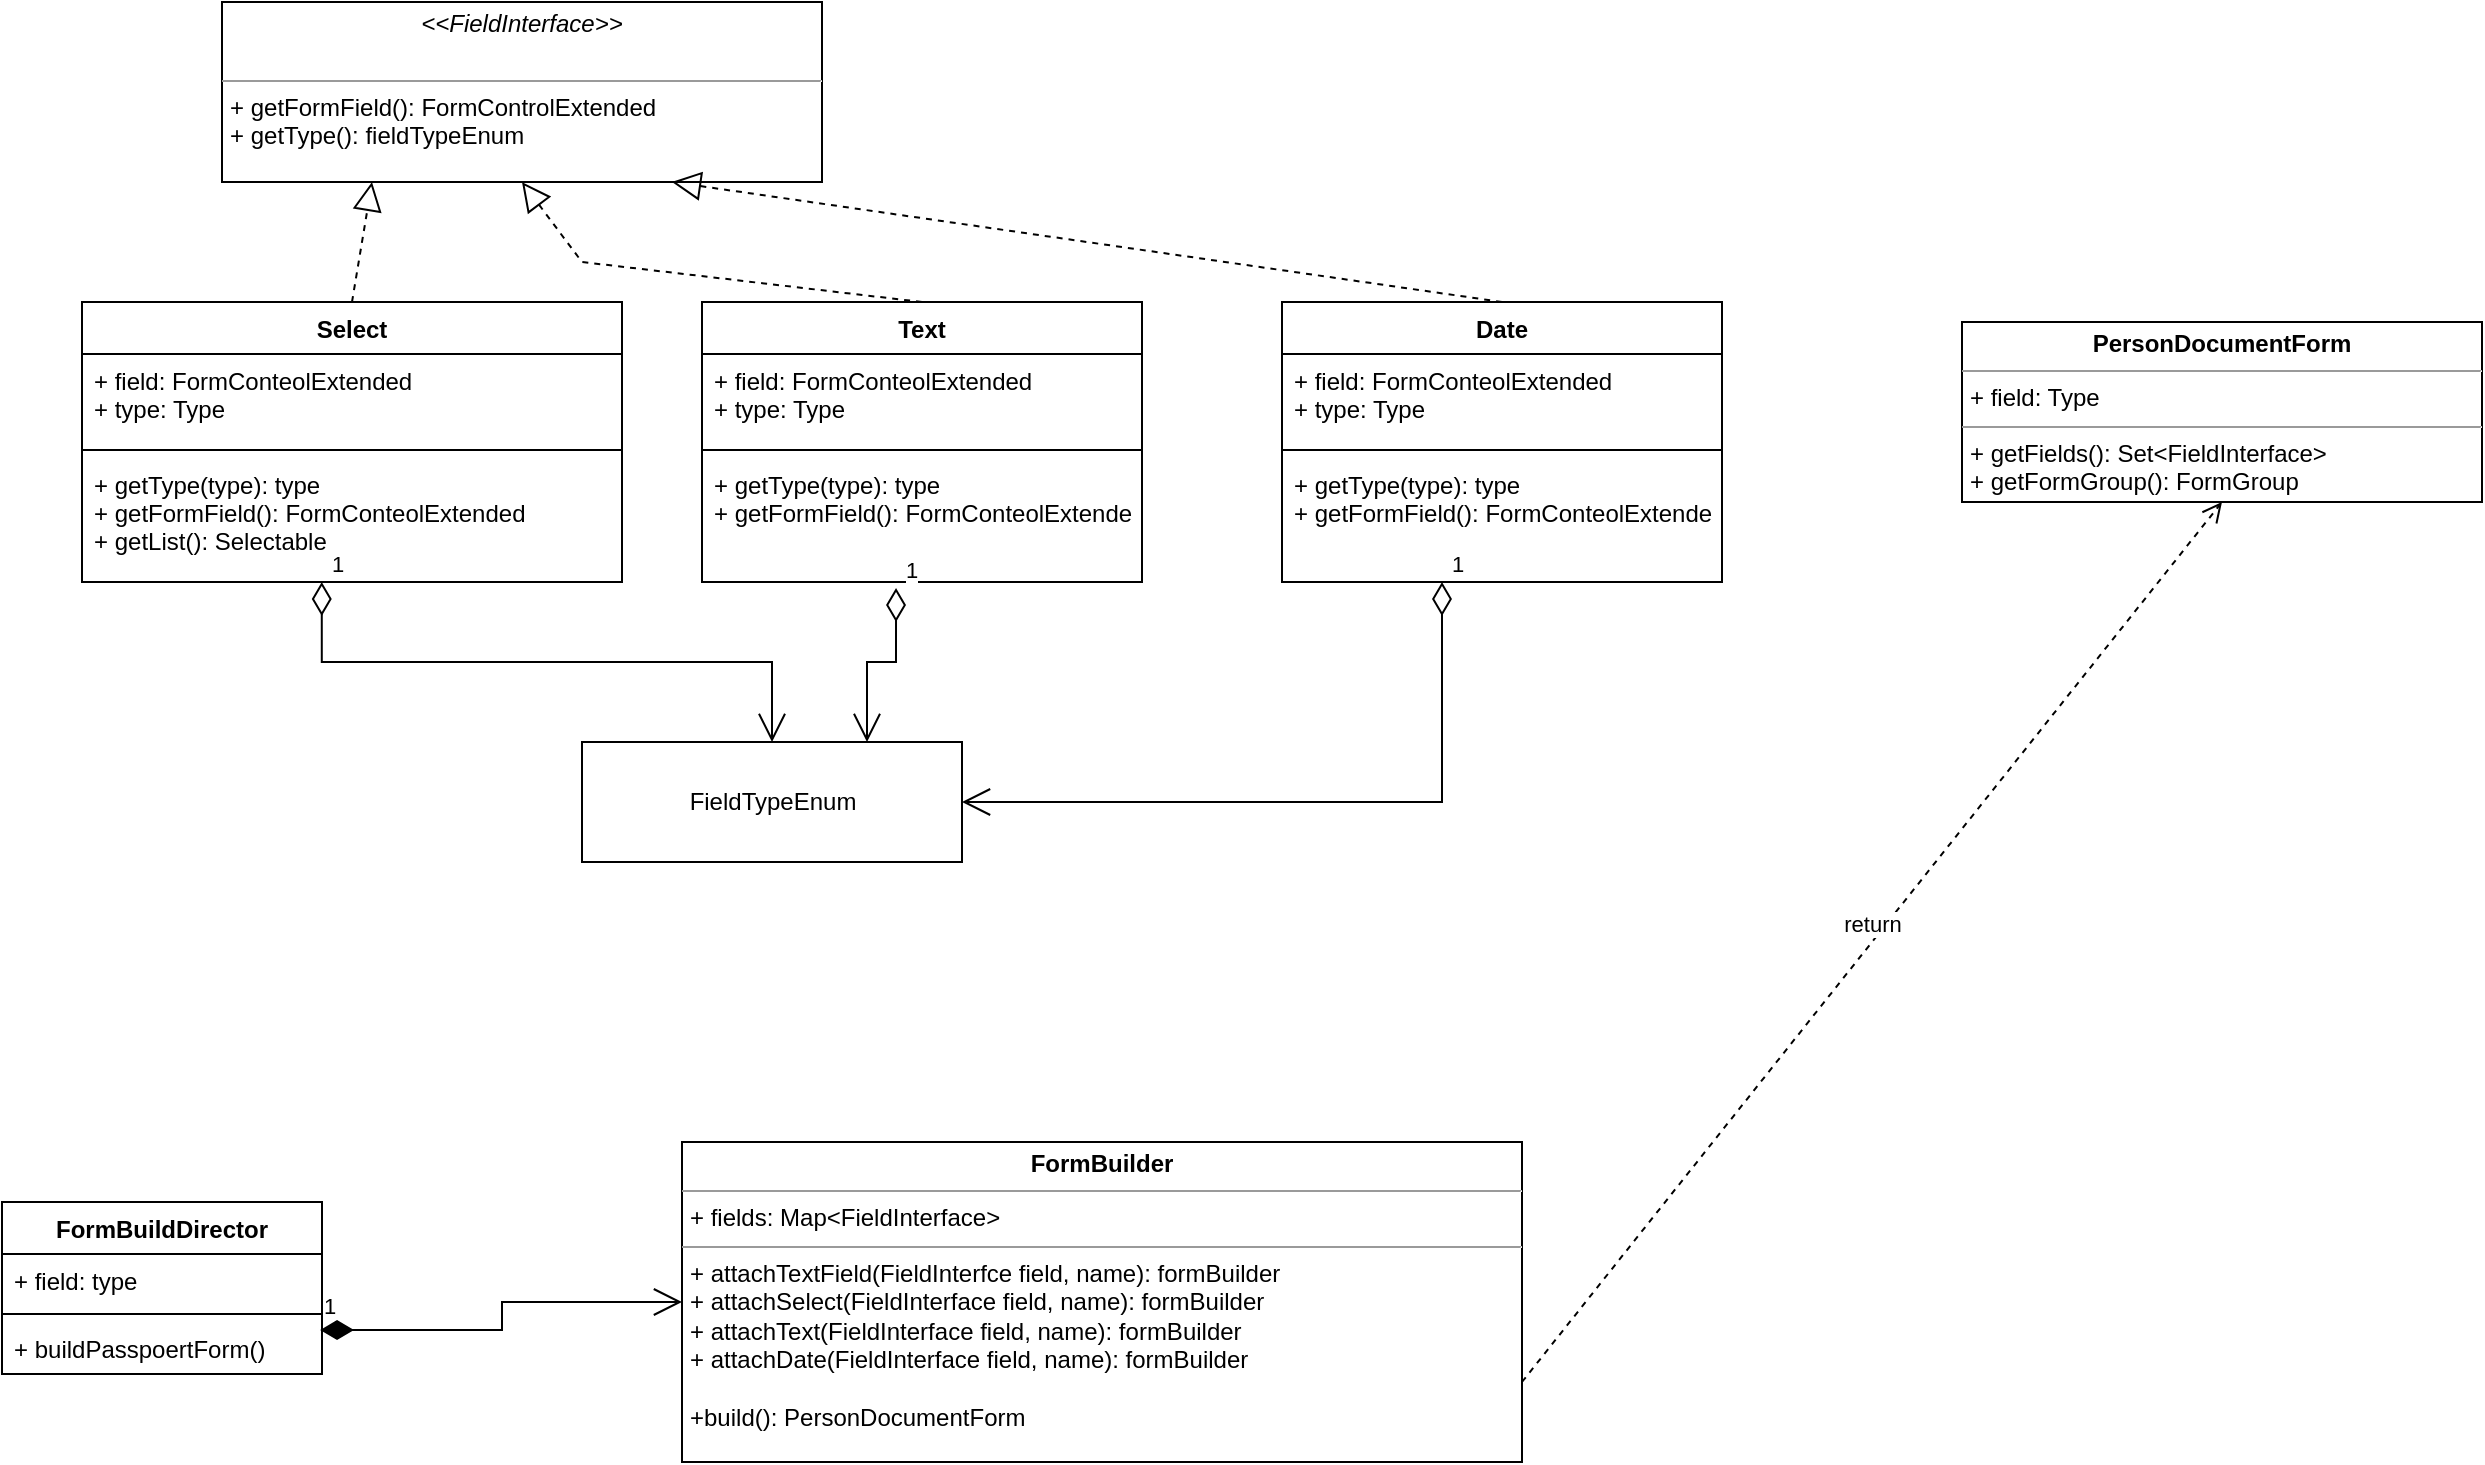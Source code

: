 <mxfile version="16.3.0" type="github">
  <diagram id="C5RBs43oDa-KdzZeNtuy" name="Page-1">
    <mxGraphModel dx="1422" dy="832" grid="1" gridSize="10" guides="1" tooltips="1" connect="1" arrows="1" fold="1" page="1" pageScale="1" pageWidth="583" pageHeight="827" math="0" shadow="0">
      <root>
        <mxCell id="WIyWlLk6GJQsqaUBKTNV-0" />
        <mxCell id="WIyWlLk6GJQsqaUBKTNV-1" parent="WIyWlLk6GJQsqaUBKTNV-0" />
        <mxCell id="Bhz8K5G7EwRBeWkJlREe-0" value="&lt;p style=&quot;margin: 0px ; margin-top: 4px ; text-align: center&quot;&gt;&lt;i&gt;&amp;lt;&amp;lt;FieldInterface&amp;gt;&amp;gt;&lt;/i&gt;&lt;/p&gt;&lt;br&gt;&lt;hr size=&quot;1&quot;&gt;&lt;p style=&quot;margin: 0px ; margin-left: 4px&quot;&gt;+ getFormField(): FormControlExtended&lt;/p&gt;&lt;p style=&quot;margin: 0px ; margin-left: 4px&quot;&gt;+ getType(): fieldTypeEnum&lt;/p&gt;" style="verticalAlign=top;align=left;overflow=fill;fontSize=12;fontFamily=Helvetica;html=1;" parent="WIyWlLk6GJQsqaUBKTNV-1" vertex="1">
          <mxGeometry x="190" y="30" width="300" height="90" as="geometry" />
        </mxCell>
        <mxCell id="Bhz8K5G7EwRBeWkJlREe-2" value="FieldTypeEnum" style="html=1;" parent="WIyWlLk6GJQsqaUBKTNV-1" vertex="1">
          <mxGeometry x="370" y="400" width="190" height="60" as="geometry" />
        </mxCell>
        <mxCell id="Bhz8K5G7EwRBeWkJlREe-4" value="&lt;p style=&quot;margin: 0px ; margin-top: 4px ; text-align: center&quot;&gt;&lt;b&gt;FormBuilder&lt;/b&gt;&lt;/p&gt;&lt;hr size=&quot;1&quot;&gt;&lt;p style=&quot;margin: 0px ; margin-left: 4px&quot;&gt;+ fields: Map&amp;lt;FieldInterface&amp;gt;&lt;/p&gt;&lt;hr size=&quot;1&quot;&gt;&lt;p style=&quot;margin: 0px ; margin-left: 4px&quot;&gt;+ attachTextField(FieldInterfce field, name&lt;span&gt;): formBuilder&lt;/span&gt;&lt;/p&gt;&lt;p style=&quot;margin: 0px ; margin-left: 4px&quot;&gt;+ attachSelect(FieldInterface field, name): formBuilder&lt;/p&gt;&lt;p style=&quot;margin: 0px ; margin-left: 4px&quot;&gt;+ attachText(FieldInterface field, name): formBuilder&lt;br&gt;&lt;/p&gt;&lt;p style=&quot;margin: 0px ; margin-left: 4px&quot;&gt;+ attachDate(FieldInterface field, name): formBuilder&lt;/p&gt;&lt;p style=&quot;margin: 0px ; margin-left: 4px&quot;&gt;&lt;br&gt;&lt;/p&gt;&lt;p style=&quot;margin: 0px ; margin-left: 4px&quot;&gt;+build(): PersonDocumentForm&lt;/p&gt;&lt;p style=&quot;margin: 0px ; margin-left: 4px&quot;&gt;&lt;br&gt;&lt;/p&gt;&lt;p style=&quot;margin: 0px ; margin-left: 4px&quot;&gt;&lt;br&gt;&lt;/p&gt;" style="verticalAlign=top;align=left;overflow=fill;fontSize=12;fontFamily=Helvetica;html=1;" parent="WIyWlLk6GJQsqaUBKTNV-1" vertex="1">
          <mxGeometry x="420" y="600" width="420" height="160" as="geometry" />
        </mxCell>
        <mxCell id="Bhz8K5G7EwRBeWkJlREe-6" value="Select" style="swimlane;fontStyle=1;align=center;verticalAlign=top;childLayout=stackLayout;horizontal=1;startSize=26;horizontalStack=0;resizeParent=1;resizeParentMax=0;resizeLast=0;collapsible=1;marginBottom=0;" parent="WIyWlLk6GJQsqaUBKTNV-1" vertex="1">
          <mxGeometry x="120" y="180" width="270" height="140" as="geometry" />
        </mxCell>
        <mxCell id="Bhz8K5G7EwRBeWkJlREe-7" value="+ field: FormConteolExtended&#xa;+ type: Type&#xa;" style="text;strokeColor=none;fillColor=none;align=left;verticalAlign=top;spacingLeft=4;spacingRight=4;overflow=hidden;rotatable=0;points=[[0,0.5],[1,0.5]];portConstraint=eastwest;" parent="Bhz8K5G7EwRBeWkJlREe-6" vertex="1">
          <mxGeometry y="26" width="270" height="44" as="geometry" />
        </mxCell>
        <mxCell id="Bhz8K5G7EwRBeWkJlREe-8" value="" style="line;strokeWidth=1;fillColor=none;align=left;verticalAlign=middle;spacingTop=-1;spacingLeft=3;spacingRight=3;rotatable=0;labelPosition=right;points=[];portConstraint=eastwest;" parent="Bhz8K5G7EwRBeWkJlREe-6" vertex="1">
          <mxGeometry y="70" width="270" height="8" as="geometry" />
        </mxCell>
        <mxCell id="Bhz8K5G7EwRBeWkJlREe-9" value="+ getType(type): type&#xa;+ getFormField(): FormConteolExtended&#xa;+ getList(): Selectable" style="text;strokeColor=none;fillColor=none;align=left;verticalAlign=top;spacingLeft=4;spacingRight=4;overflow=hidden;rotatable=0;points=[[0,0.5],[1,0.5]];portConstraint=eastwest;" parent="Bhz8K5G7EwRBeWkJlREe-6" vertex="1">
          <mxGeometry y="78" width="270" height="62" as="geometry" />
        </mxCell>
        <mxCell id="Bhz8K5G7EwRBeWkJlREe-10" value="Text" style="swimlane;fontStyle=1;align=center;verticalAlign=top;childLayout=stackLayout;horizontal=1;startSize=26;horizontalStack=0;resizeParent=1;resizeParentMax=0;resizeLast=0;collapsible=1;marginBottom=0;" parent="WIyWlLk6GJQsqaUBKTNV-1" vertex="1">
          <mxGeometry x="430" y="180" width="220" height="140" as="geometry" />
        </mxCell>
        <mxCell id="Bhz8K5G7EwRBeWkJlREe-11" value="+ field: FormConteolExtended&#xa;+ type: Type&#xa;" style="text;strokeColor=none;fillColor=none;align=left;verticalAlign=top;spacingLeft=4;spacingRight=4;overflow=hidden;rotatable=0;points=[[0,0.5],[1,0.5]];portConstraint=eastwest;" parent="Bhz8K5G7EwRBeWkJlREe-10" vertex="1">
          <mxGeometry y="26" width="220" height="44" as="geometry" />
        </mxCell>
        <mxCell id="Bhz8K5G7EwRBeWkJlREe-12" value="" style="line;strokeWidth=1;fillColor=none;align=left;verticalAlign=middle;spacingTop=-1;spacingLeft=3;spacingRight=3;rotatable=0;labelPosition=right;points=[];portConstraint=eastwest;" parent="Bhz8K5G7EwRBeWkJlREe-10" vertex="1">
          <mxGeometry y="70" width="220" height="8" as="geometry" />
        </mxCell>
        <mxCell id="Bhz8K5G7EwRBeWkJlREe-13" value="+ getType(type): type&#xa;+ getFormField(): FormConteolExtended" style="text;strokeColor=none;fillColor=none;align=left;verticalAlign=top;spacingLeft=4;spacingRight=4;overflow=hidden;rotatable=0;points=[[0,0.5],[1,0.5]];portConstraint=eastwest;" parent="Bhz8K5G7EwRBeWkJlREe-10" vertex="1">
          <mxGeometry y="78" width="220" height="62" as="geometry" />
        </mxCell>
        <mxCell id="Bhz8K5G7EwRBeWkJlREe-14" value="Date" style="swimlane;fontStyle=1;align=center;verticalAlign=top;childLayout=stackLayout;horizontal=1;startSize=26;horizontalStack=0;resizeParent=1;resizeParentMax=0;resizeLast=0;collapsible=1;marginBottom=0;" parent="WIyWlLk6GJQsqaUBKTNV-1" vertex="1">
          <mxGeometry x="720" y="180" width="220" height="140" as="geometry" />
        </mxCell>
        <mxCell id="Bhz8K5G7EwRBeWkJlREe-15" value="+ field: FormConteolExtended&#xa;+ type: Type&#xa;" style="text;strokeColor=none;fillColor=none;align=left;verticalAlign=top;spacingLeft=4;spacingRight=4;overflow=hidden;rotatable=0;points=[[0,0.5],[1,0.5]];portConstraint=eastwest;" parent="Bhz8K5G7EwRBeWkJlREe-14" vertex="1">
          <mxGeometry y="26" width="220" height="44" as="geometry" />
        </mxCell>
        <mxCell id="Bhz8K5G7EwRBeWkJlREe-16" value="" style="line;strokeWidth=1;fillColor=none;align=left;verticalAlign=middle;spacingTop=-1;spacingLeft=3;spacingRight=3;rotatable=0;labelPosition=right;points=[];portConstraint=eastwest;" parent="Bhz8K5G7EwRBeWkJlREe-14" vertex="1">
          <mxGeometry y="70" width="220" height="8" as="geometry" />
        </mxCell>
        <mxCell id="Bhz8K5G7EwRBeWkJlREe-17" value="+ getType(type): type&#xa;+ getFormField(): FormConteolExtended" style="text;strokeColor=none;fillColor=none;align=left;verticalAlign=top;spacingLeft=4;spacingRight=4;overflow=hidden;rotatable=0;points=[[0,0.5],[1,0.5]];portConstraint=eastwest;" parent="Bhz8K5G7EwRBeWkJlREe-14" vertex="1">
          <mxGeometry y="78" width="220" height="62" as="geometry" />
        </mxCell>
        <mxCell id="EfCpF2_FBs8og9028PxG-1" value="1" style="endArrow=open;html=1;endSize=12;startArrow=diamondThin;startSize=14;startFill=0;edgeStyle=orthogonalEdgeStyle;align=left;verticalAlign=bottom;rounded=0;entryX=0.5;entryY=0;entryDx=0;entryDy=0;exitX=0.444;exitY=1;exitDx=0;exitDy=0;exitPerimeter=0;" parent="WIyWlLk6GJQsqaUBKTNV-1" source="Bhz8K5G7EwRBeWkJlREe-9" target="Bhz8K5G7EwRBeWkJlREe-2" edge="1">
          <mxGeometry x="-1" y="3" relative="1" as="geometry">
            <mxPoint x="210" y="370" as="sourcePoint" />
            <mxPoint x="370" y="370" as="targetPoint" />
          </mxGeometry>
        </mxCell>
        <mxCell id="EfCpF2_FBs8og9028PxG-2" value="1" style="endArrow=open;html=1;endSize=12;startArrow=diamondThin;startSize=14;startFill=0;edgeStyle=orthogonalEdgeStyle;align=left;verticalAlign=bottom;rounded=0;exitX=0.441;exitY=1.048;exitDx=0;exitDy=0;exitPerimeter=0;entryX=0.75;entryY=0;entryDx=0;entryDy=0;" parent="WIyWlLk6GJQsqaUBKTNV-1" source="Bhz8K5G7EwRBeWkJlREe-13" target="Bhz8K5G7EwRBeWkJlREe-2" edge="1">
          <mxGeometry x="-1" y="3" relative="1" as="geometry">
            <mxPoint x="540" y="370" as="sourcePoint" />
            <mxPoint x="700" y="370" as="targetPoint" />
            <Array as="points">
              <mxPoint x="527" y="360" />
              <mxPoint x="513" y="360" />
            </Array>
          </mxGeometry>
        </mxCell>
        <mxCell id="EfCpF2_FBs8og9028PxG-3" value="1" style="endArrow=open;html=1;endSize=12;startArrow=diamondThin;startSize=14;startFill=0;edgeStyle=orthogonalEdgeStyle;align=left;verticalAlign=bottom;rounded=0;entryX=1;entryY=0.5;entryDx=0;entryDy=0;" parent="WIyWlLk6GJQsqaUBKTNV-1" source="Bhz8K5G7EwRBeWkJlREe-17" target="Bhz8K5G7EwRBeWkJlREe-2" edge="1">
          <mxGeometry x="-1" y="3" relative="1" as="geometry">
            <mxPoint x="675" y="400" as="sourcePoint" />
            <mxPoint x="835" y="400" as="targetPoint" />
            <Array as="points">
              <mxPoint x="800" y="430" />
            </Array>
          </mxGeometry>
        </mxCell>
        <mxCell id="EfCpF2_FBs8og9028PxG-4" value="FormBuildDirector" style="swimlane;fontStyle=1;align=center;verticalAlign=top;childLayout=stackLayout;horizontal=1;startSize=26;horizontalStack=0;resizeParent=1;resizeParentMax=0;resizeLast=0;collapsible=1;marginBottom=0;" parent="WIyWlLk6GJQsqaUBKTNV-1" vertex="1">
          <mxGeometry x="80" y="630" width="160" height="86" as="geometry" />
        </mxCell>
        <mxCell id="EfCpF2_FBs8og9028PxG-5" value="+ field: type" style="text;strokeColor=none;fillColor=none;align=left;verticalAlign=top;spacingLeft=4;spacingRight=4;overflow=hidden;rotatable=0;points=[[0,0.5],[1,0.5]];portConstraint=eastwest;" parent="EfCpF2_FBs8og9028PxG-4" vertex="1">
          <mxGeometry y="26" width="160" height="26" as="geometry" />
        </mxCell>
        <mxCell id="EfCpF2_FBs8og9028PxG-6" value="" style="line;strokeWidth=1;fillColor=none;align=left;verticalAlign=middle;spacingTop=-1;spacingLeft=3;spacingRight=3;rotatable=0;labelPosition=right;points=[];portConstraint=eastwest;" parent="EfCpF2_FBs8og9028PxG-4" vertex="1">
          <mxGeometry y="52" width="160" height="8" as="geometry" />
        </mxCell>
        <mxCell id="EfCpF2_FBs8og9028PxG-7" value="+ buildPasspoertForm()" style="text;strokeColor=none;fillColor=none;align=left;verticalAlign=top;spacingLeft=4;spacingRight=4;overflow=hidden;rotatable=0;points=[[0,0.5],[1,0.5]];portConstraint=eastwest;" parent="EfCpF2_FBs8og9028PxG-4" vertex="1">
          <mxGeometry y="60" width="160" height="26" as="geometry" />
        </mxCell>
        <mxCell id="EfCpF2_FBs8og9028PxG-9" value="&lt;p style=&quot;margin: 0px ; margin-top: 4px ; text-align: center&quot;&gt;&lt;b&gt;PersonDocumentForm&lt;/b&gt;&lt;/p&gt;&lt;hr size=&quot;1&quot;&gt;&lt;p style=&quot;margin: 0px ; margin-left: 4px&quot;&gt;+ field: Type&lt;/p&gt;&lt;hr size=&quot;1&quot;&gt;&lt;p style=&quot;margin: 0px ; margin-left: 4px&quot;&gt;+ getFields(): Set&amp;lt;FieldInterface&amp;gt;&lt;/p&gt;&lt;p style=&quot;margin: 0px ; margin-left: 4px&quot;&gt;+ getFormGroup(): FormGroup&lt;/p&gt;" style="verticalAlign=top;align=left;overflow=fill;fontSize=12;fontFamily=Helvetica;html=1;" parent="WIyWlLk6GJQsqaUBKTNV-1" vertex="1">
          <mxGeometry x="1060" y="190" width="260" height="90" as="geometry" />
        </mxCell>
        <mxCell id="EfCpF2_FBs8og9028PxG-10" value="return" style="html=1;verticalAlign=bottom;endArrow=open;dashed=1;endSize=8;rounded=0;exitX=1;exitY=0.75;exitDx=0;exitDy=0;entryX=0.5;entryY=1;entryDx=0;entryDy=0;" parent="WIyWlLk6GJQsqaUBKTNV-1" source="Bhz8K5G7EwRBeWkJlREe-4" target="EfCpF2_FBs8og9028PxG-9" edge="1">
          <mxGeometry relative="1" as="geometry">
            <mxPoint x="690" y="530" as="sourcePoint" />
            <mxPoint x="610" y="530" as="targetPoint" />
          </mxGeometry>
        </mxCell>
        <mxCell id="EfCpF2_FBs8og9028PxG-11" value="1" style="endArrow=open;html=1;endSize=12;startArrow=diamondThin;startSize=14;startFill=1;edgeStyle=orthogonalEdgeStyle;align=left;verticalAlign=bottom;rounded=0;entryX=0;entryY=0.5;entryDx=0;entryDy=0;exitX=0.994;exitY=0.154;exitDx=0;exitDy=0;exitPerimeter=0;" parent="WIyWlLk6GJQsqaUBKTNV-1" source="EfCpF2_FBs8og9028PxG-7" target="Bhz8K5G7EwRBeWkJlREe-4" edge="1">
          <mxGeometry x="-1" y="3" relative="1" as="geometry">
            <mxPoint x="240" y="679.5" as="sourcePoint" />
            <mxPoint x="400" y="679.5" as="targetPoint" />
          </mxGeometry>
        </mxCell>
        <mxCell id="EfCpF2_FBs8og9028PxG-12" value="" style="endArrow=block;dashed=1;endFill=0;endSize=12;html=1;rounded=0;entryX=0.25;entryY=1;entryDx=0;entryDy=0;exitX=0.5;exitY=0;exitDx=0;exitDy=0;" parent="WIyWlLk6GJQsqaUBKTNV-1" source="Bhz8K5G7EwRBeWkJlREe-6" target="Bhz8K5G7EwRBeWkJlREe-0" edge="1">
          <mxGeometry width="160" relative="1" as="geometry">
            <mxPoint x="570" y="210" as="sourcePoint" />
            <mxPoint x="730" y="210" as="targetPoint" />
          </mxGeometry>
        </mxCell>
        <mxCell id="EfCpF2_FBs8og9028PxG-13" value="" style="endArrow=block;dashed=1;endFill=0;endSize=12;html=1;rounded=0;entryX=0.5;entryY=1;entryDx=0;entryDy=0;exitX=0.5;exitY=0;exitDx=0;exitDy=0;" parent="WIyWlLk6GJQsqaUBKTNV-1" source="Bhz8K5G7EwRBeWkJlREe-10" target="Bhz8K5G7EwRBeWkJlREe-0" edge="1">
          <mxGeometry width="160" relative="1" as="geometry">
            <mxPoint x="265" y="190" as="sourcePoint" />
            <mxPoint x="275" y="130" as="targetPoint" />
            <Array as="points">
              <mxPoint x="370" y="160" />
            </Array>
          </mxGeometry>
        </mxCell>
        <mxCell id="EfCpF2_FBs8og9028PxG-14" value="" style="endArrow=block;dashed=1;endFill=0;endSize=12;html=1;rounded=0;entryX=0.75;entryY=1;entryDx=0;entryDy=0;exitX=0.5;exitY=0;exitDx=0;exitDy=0;" parent="WIyWlLk6GJQsqaUBKTNV-1" source="Bhz8K5G7EwRBeWkJlREe-14" target="Bhz8K5G7EwRBeWkJlREe-0" edge="1">
          <mxGeometry width="160" relative="1" as="geometry">
            <mxPoint x="265" y="190" as="sourcePoint" />
            <mxPoint x="275" y="130" as="targetPoint" />
          </mxGeometry>
        </mxCell>
      </root>
    </mxGraphModel>
  </diagram>
</mxfile>
